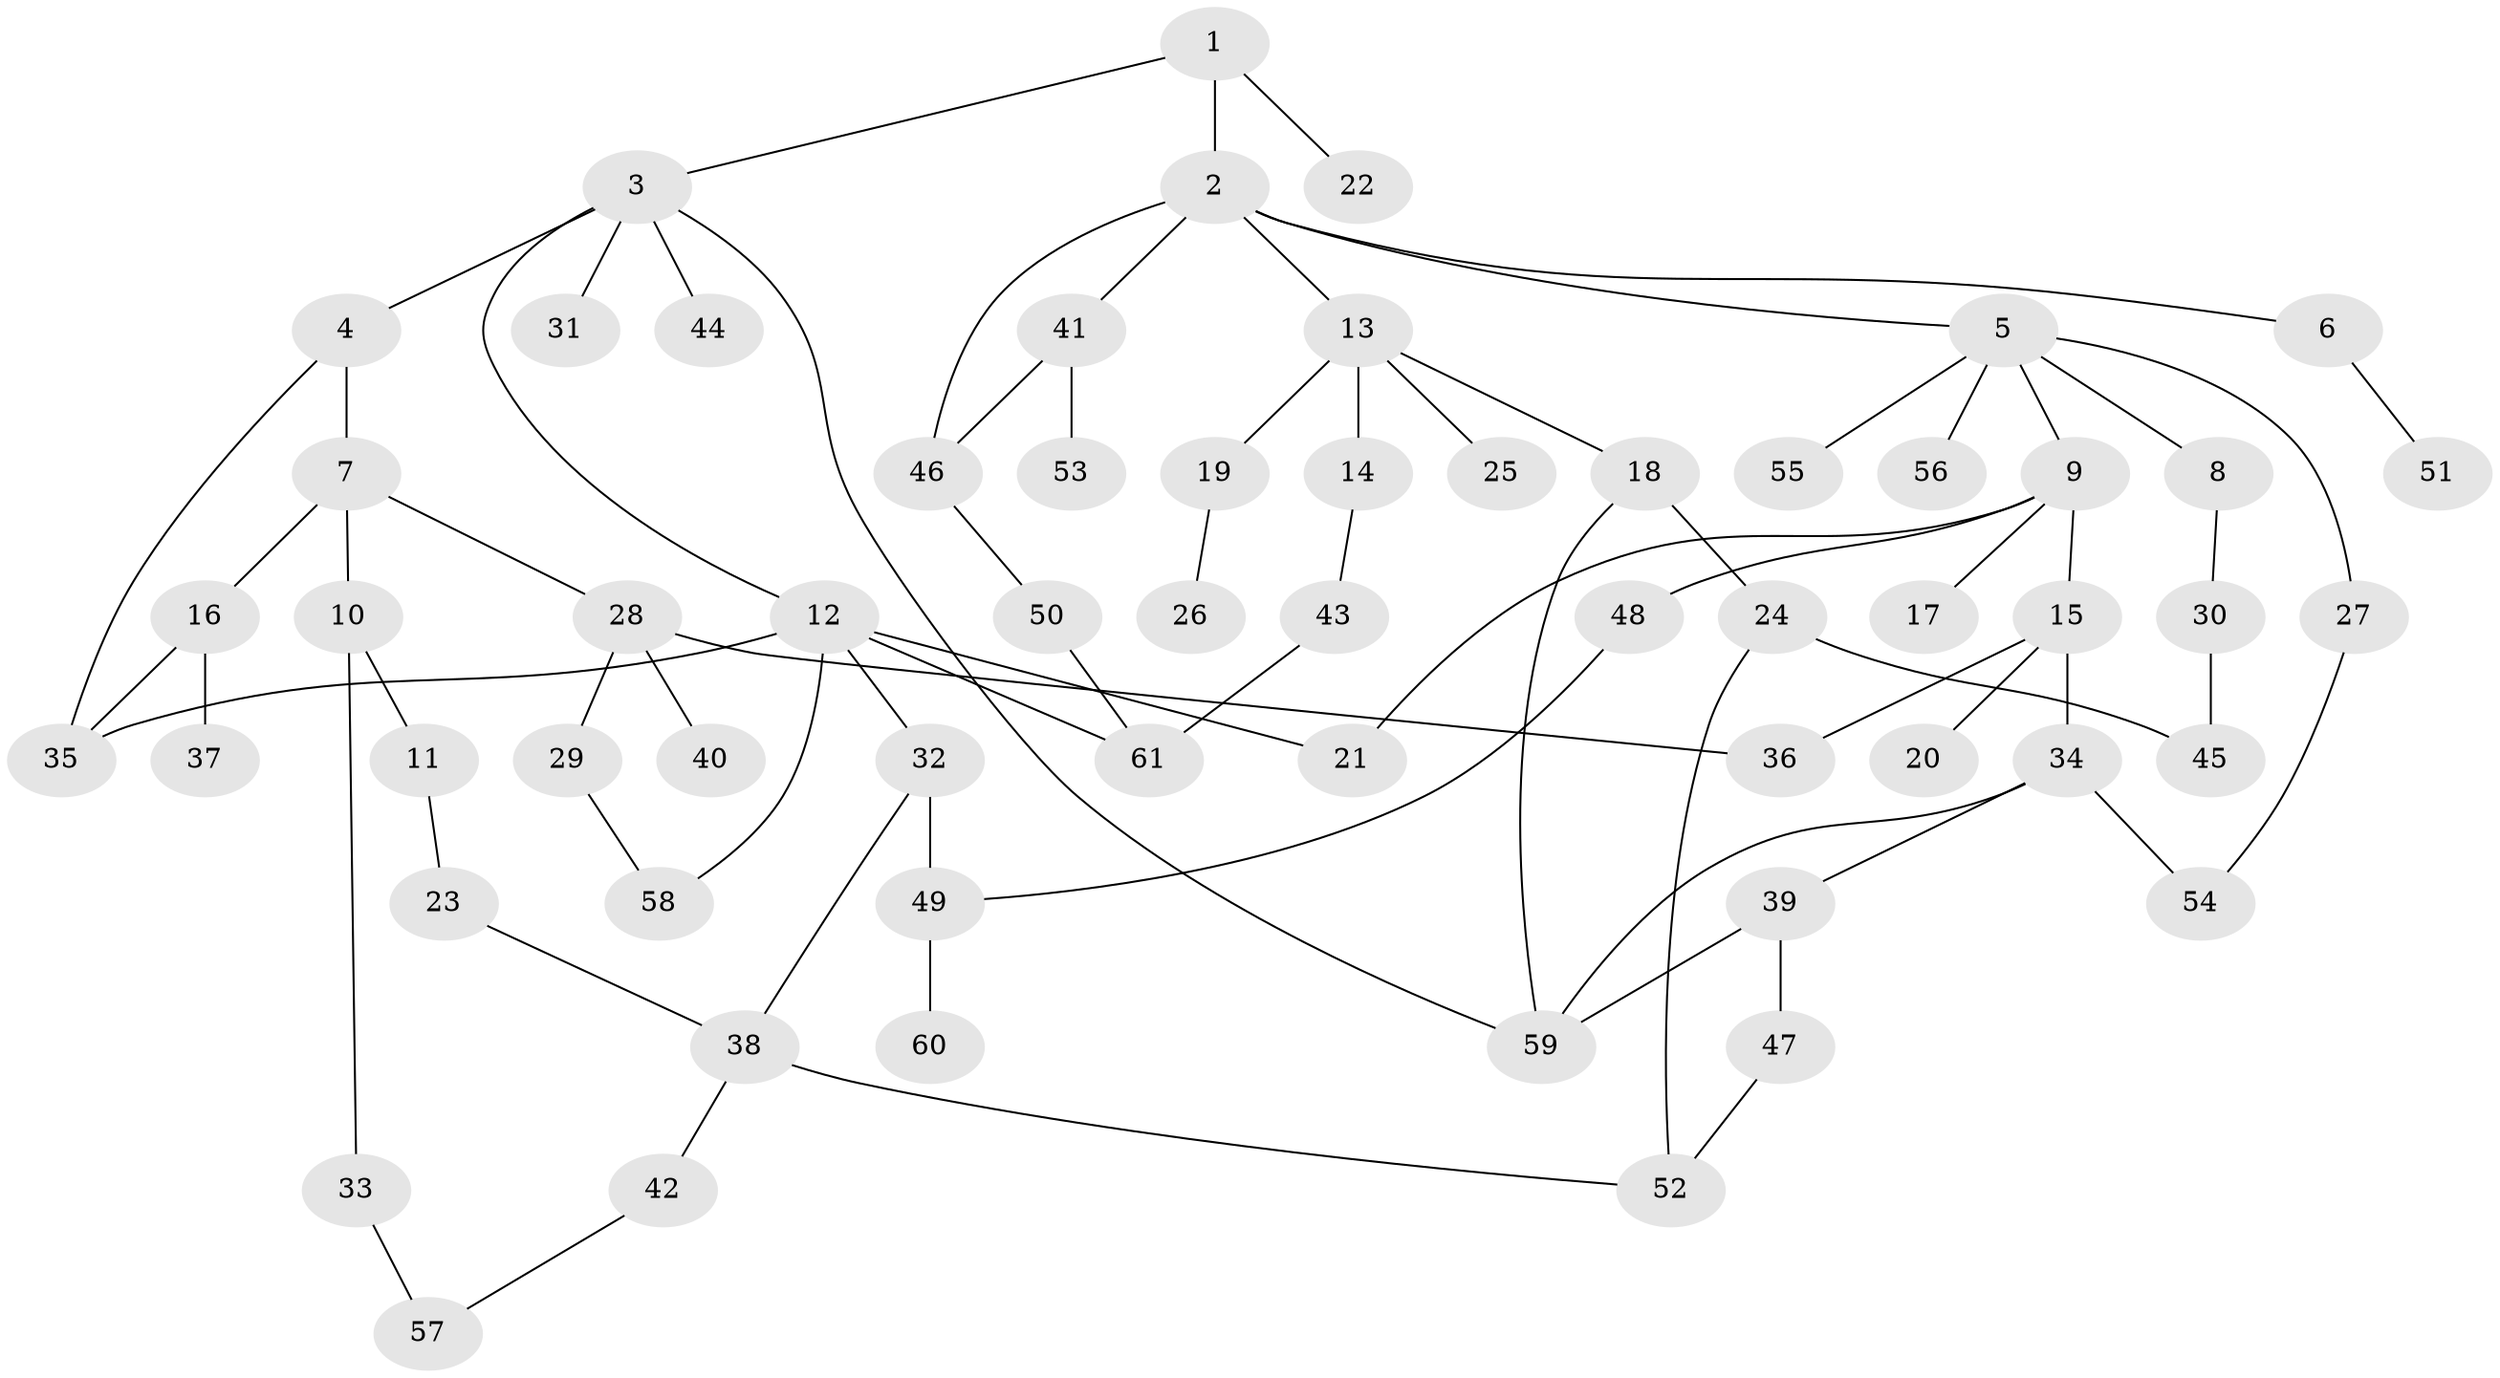 // Generated by graph-tools (version 1.1) at 2025/25/03/09/25 03:25:32]
// undirected, 61 vertices, 78 edges
graph export_dot {
graph [start="1"]
  node [color=gray90,style=filled];
  1;
  2;
  3;
  4;
  5;
  6;
  7;
  8;
  9;
  10;
  11;
  12;
  13;
  14;
  15;
  16;
  17;
  18;
  19;
  20;
  21;
  22;
  23;
  24;
  25;
  26;
  27;
  28;
  29;
  30;
  31;
  32;
  33;
  34;
  35;
  36;
  37;
  38;
  39;
  40;
  41;
  42;
  43;
  44;
  45;
  46;
  47;
  48;
  49;
  50;
  51;
  52;
  53;
  54;
  55;
  56;
  57;
  58;
  59;
  60;
  61;
  1 -- 2;
  1 -- 3;
  1 -- 22;
  2 -- 5;
  2 -- 6;
  2 -- 13;
  2 -- 41;
  2 -- 46;
  3 -- 4;
  3 -- 12;
  3 -- 31;
  3 -- 44;
  3 -- 59;
  4 -- 7;
  4 -- 35;
  5 -- 8;
  5 -- 9;
  5 -- 27;
  5 -- 55;
  5 -- 56;
  6 -- 51;
  7 -- 10;
  7 -- 16;
  7 -- 28;
  8 -- 30;
  9 -- 15;
  9 -- 17;
  9 -- 48;
  9 -- 21;
  10 -- 11;
  10 -- 33;
  11 -- 23;
  12 -- 21;
  12 -- 32;
  12 -- 58;
  12 -- 61;
  12 -- 35;
  13 -- 14;
  13 -- 18;
  13 -- 19;
  13 -- 25;
  14 -- 43;
  15 -- 20;
  15 -- 34;
  15 -- 36;
  16 -- 37;
  16 -- 35;
  18 -- 24;
  18 -- 59;
  19 -- 26;
  23 -- 38;
  24 -- 52;
  24 -- 45;
  27 -- 54;
  28 -- 29;
  28 -- 36;
  28 -- 40;
  29 -- 58;
  30 -- 45;
  32 -- 38;
  32 -- 49;
  33 -- 57;
  34 -- 39;
  34 -- 54;
  34 -- 59;
  38 -- 42;
  38 -- 52;
  39 -- 47;
  39 -- 59;
  41 -- 46;
  41 -- 53;
  42 -- 57;
  43 -- 61;
  46 -- 50;
  47 -- 52;
  48 -- 49;
  49 -- 60;
  50 -- 61;
}
